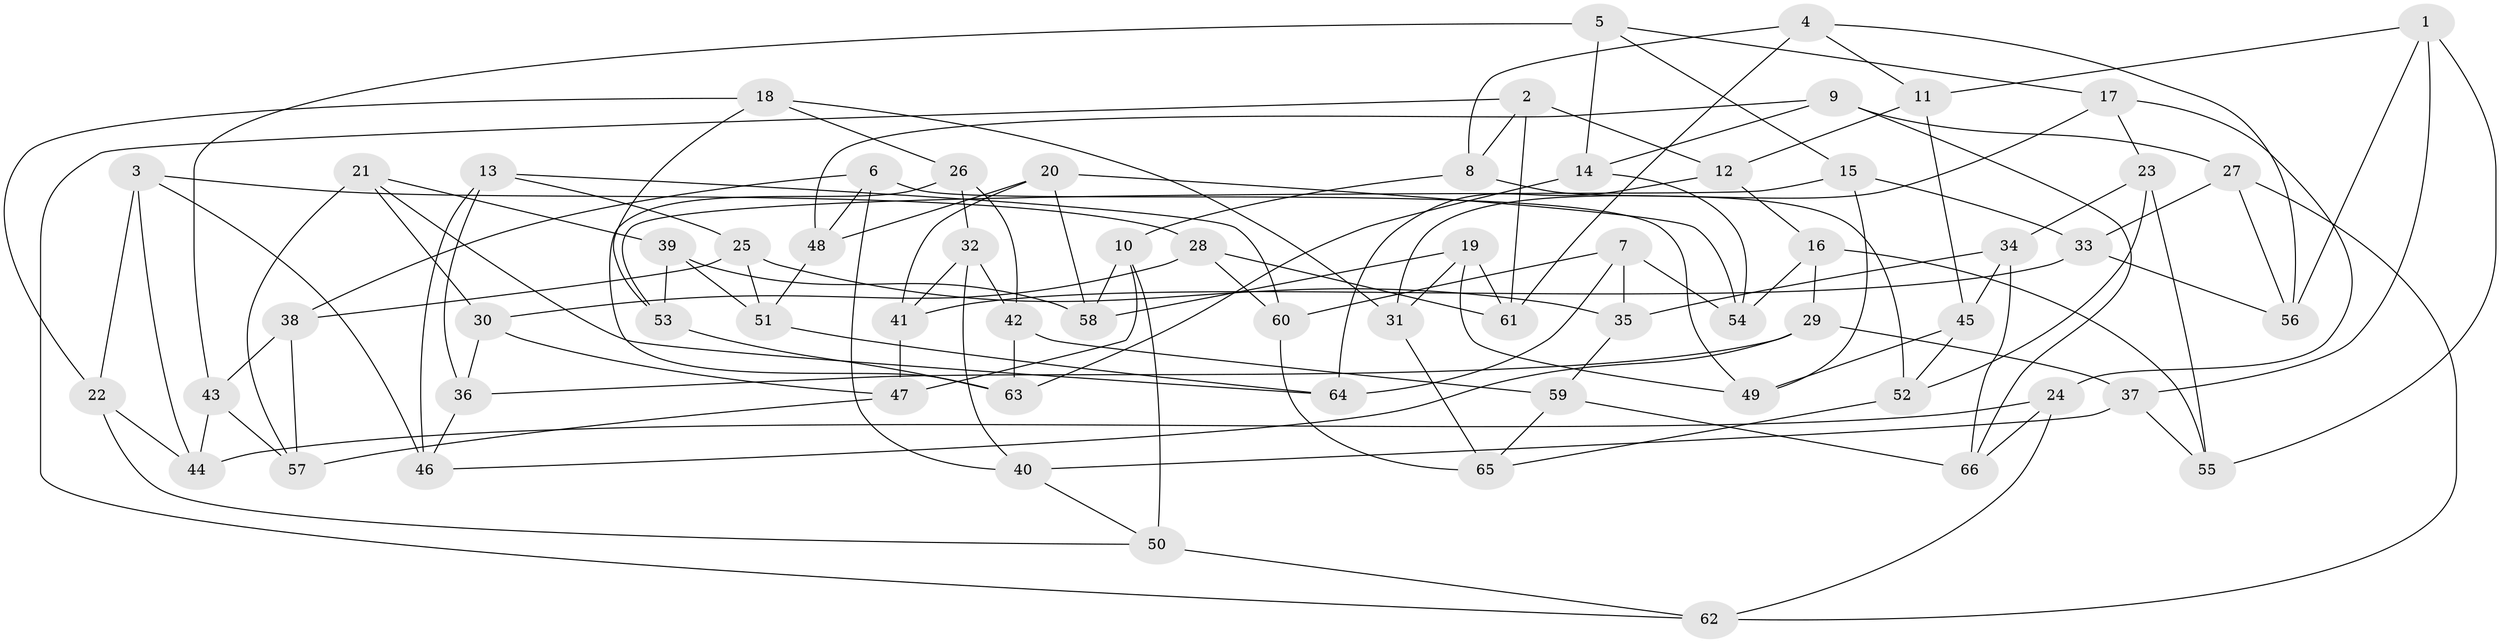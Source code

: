 // Generated by graph-tools (version 1.1) at 2025/38/03/09/25 02:38:04]
// undirected, 66 vertices, 132 edges
graph export_dot {
graph [start="1"]
  node [color=gray90,style=filled];
  1;
  2;
  3;
  4;
  5;
  6;
  7;
  8;
  9;
  10;
  11;
  12;
  13;
  14;
  15;
  16;
  17;
  18;
  19;
  20;
  21;
  22;
  23;
  24;
  25;
  26;
  27;
  28;
  29;
  30;
  31;
  32;
  33;
  34;
  35;
  36;
  37;
  38;
  39;
  40;
  41;
  42;
  43;
  44;
  45;
  46;
  47;
  48;
  49;
  50;
  51;
  52;
  53;
  54;
  55;
  56;
  57;
  58;
  59;
  60;
  61;
  62;
  63;
  64;
  65;
  66;
  1 -- 55;
  1 -- 37;
  1 -- 56;
  1 -- 11;
  2 -- 62;
  2 -- 61;
  2 -- 8;
  2 -- 12;
  3 -- 44;
  3 -- 28;
  3 -- 22;
  3 -- 46;
  4 -- 56;
  4 -- 61;
  4 -- 8;
  4 -- 11;
  5 -- 15;
  5 -- 43;
  5 -- 14;
  5 -- 17;
  6 -- 48;
  6 -- 49;
  6 -- 40;
  6 -- 38;
  7 -- 60;
  7 -- 35;
  7 -- 64;
  7 -- 54;
  8 -- 10;
  8 -- 52;
  9 -- 27;
  9 -- 14;
  9 -- 66;
  9 -- 48;
  10 -- 47;
  10 -- 50;
  10 -- 58;
  11 -- 45;
  11 -- 12;
  12 -- 64;
  12 -- 16;
  13 -- 36;
  13 -- 25;
  13 -- 60;
  13 -- 46;
  14 -- 63;
  14 -- 54;
  15 -- 53;
  15 -- 49;
  15 -- 33;
  16 -- 29;
  16 -- 55;
  16 -- 54;
  17 -- 24;
  17 -- 23;
  17 -- 31;
  18 -- 53;
  18 -- 26;
  18 -- 31;
  18 -- 22;
  19 -- 61;
  19 -- 31;
  19 -- 49;
  19 -- 58;
  20 -- 54;
  20 -- 58;
  20 -- 48;
  20 -- 41;
  21 -- 30;
  21 -- 64;
  21 -- 39;
  21 -- 57;
  22 -- 44;
  22 -- 50;
  23 -- 55;
  23 -- 52;
  23 -- 34;
  24 -- 66;
  24 -- 44;
  24 -- 62;
  25 -- 38;
  25 -- 35;
  25 -- 51;
  26 -- 42;
  26 -- 63;
  26 -- 32;
  27 -- 33;
  27 -- 62;
  27 -- 56;
  28 -- 61;
  28 -- 30;
  28 -- 60;
  29 -- 36;
  29 -- 37;
  29 -- 46;
  30 -- 36;
  30 -- 47;
  31 -- 65;
  32 -- 41;
  32 -- 42;
  32 -- 40;
  33 -- 41;
  33 -- 56;
  34 -- 66;
  34 -- 45;
  34 -- 35;
  35 -- 59;
  36 -- 46;
  37 -- 55;
  37 -- 40;
  38 -- 57;
  38 -- 43;
  39 -- 51;
  39 -- 58;
  39 -- 53;
  40 -- 50;
  41 -- 47;
  42 -- 63;
  42 -- 59;
  43 -- 44;
  43 -- 57;
  45 -- 52;
  45 -- 49;
  47 -- 57;
  48 -- 51;
  50 -- 62;
  51 -- 64;
  52 -- 65;
  53 -- 63;
  59 -- 65;
  59 -- 66;
  60 -- 65;
}
